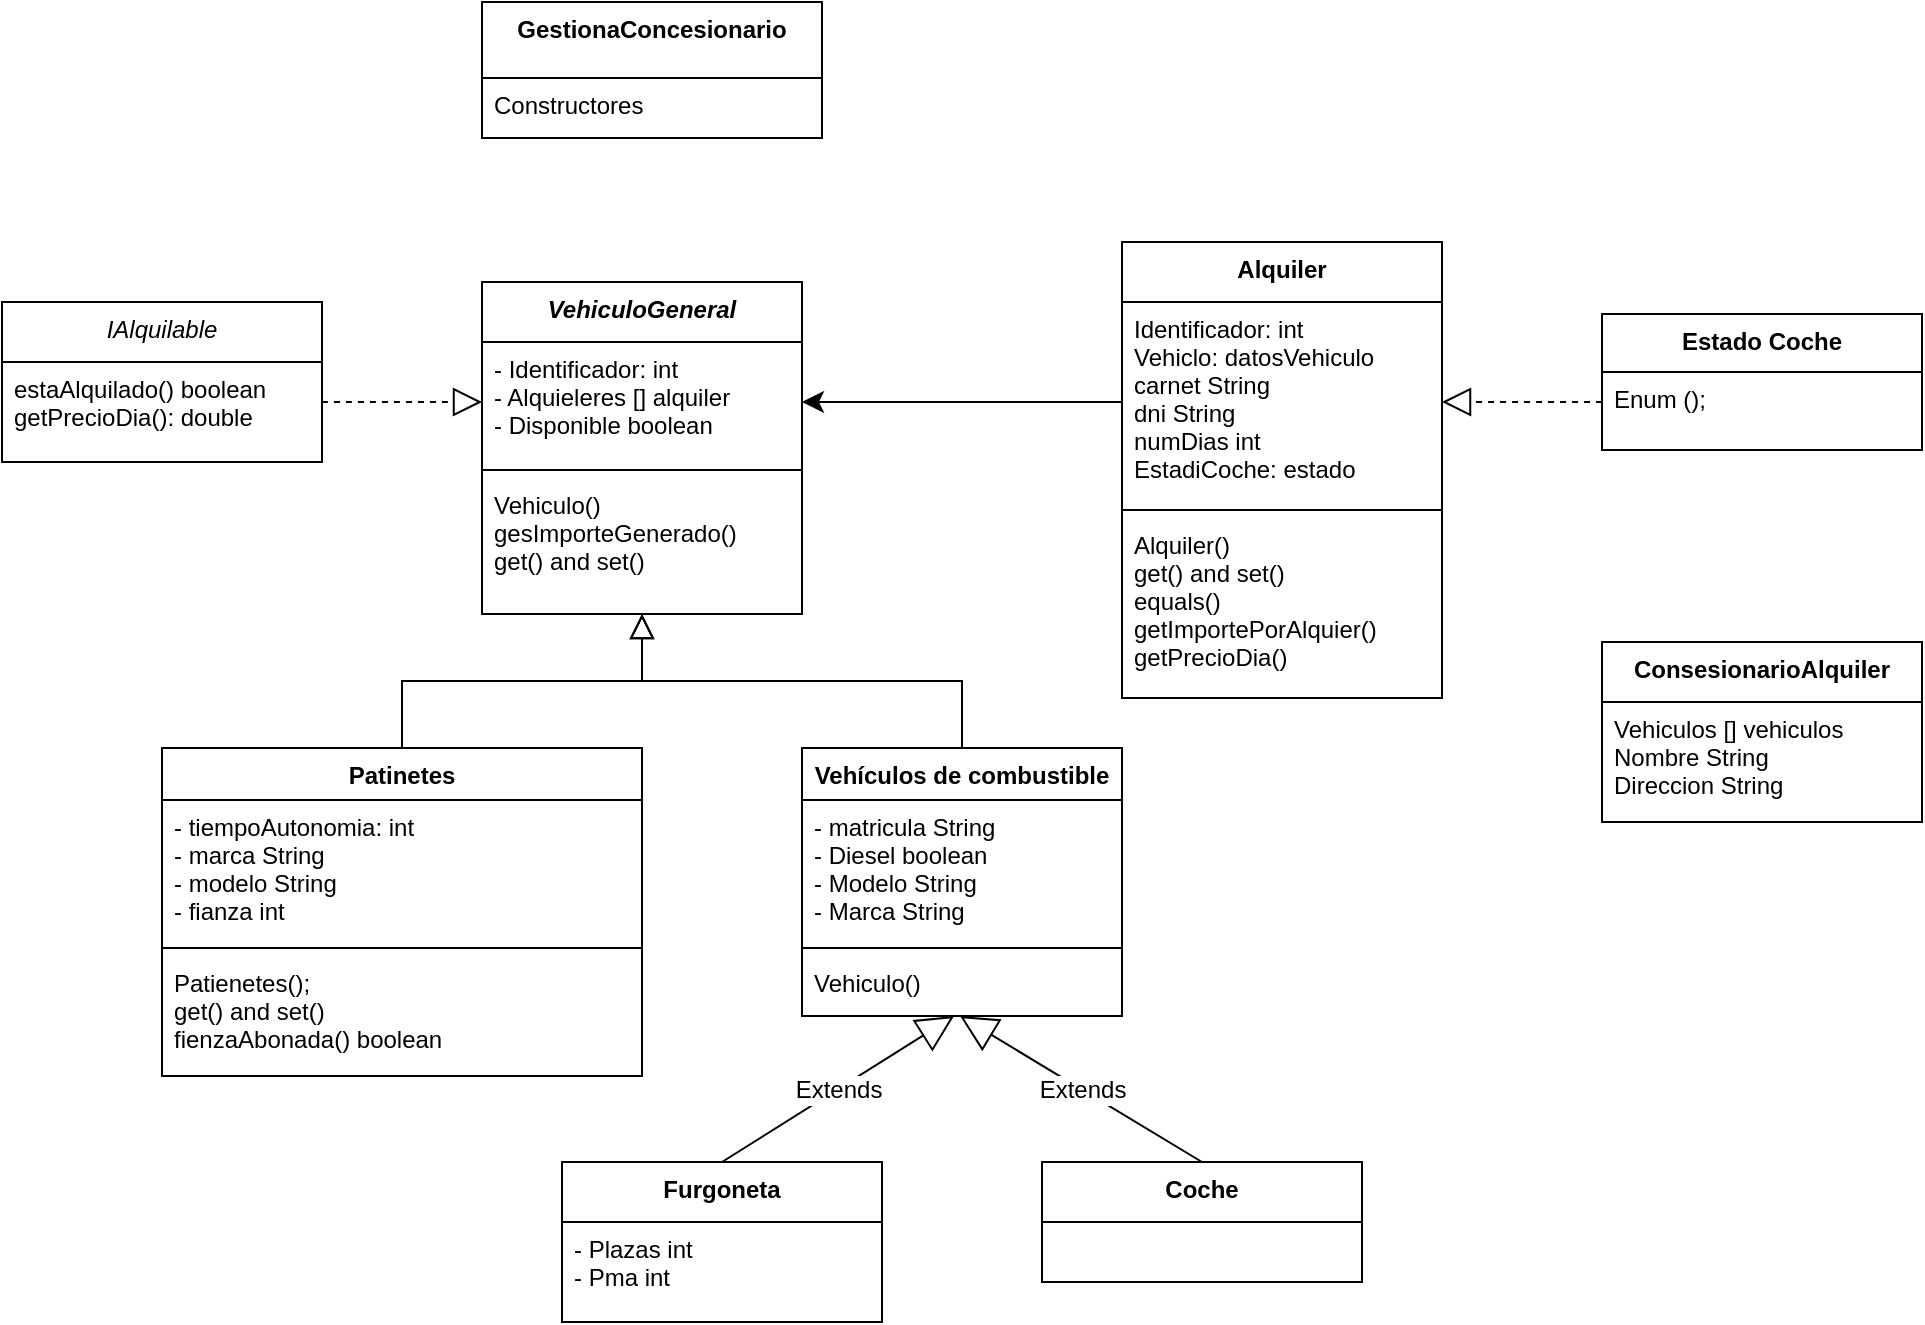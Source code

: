 <mxfile version="26.1.1">
  <diagram id="C5RBs43oDa-KdzZeNtuy" name="Page-1">
    <mxGraphModel dx="712" dy="787" grid="1" gridSize="10" guides="1" tooltips="1" connect="1" arrows="1" fold="1" page="1" pageScale="1" pageWidth="827" pageHeight="1169" math="0" shadow="0">
      <root>
        <mxCell id="WIyWlLk6GJQsqaUBKTNV-0" />
        <mxCell id="WIyWlLk6GJQsqaUBKTNV-1" parent="WIyWlLk6GJQsqaUBKTNV-0" />
        <mxCell id="zkfFHV4jXpPFQw0GAbJ--0" value="VehiculoGeneral" style="swimlane;fontStyle=3;align=center;verticalAlign=top;childLayout=stackLayout;horizontal=1;startSize=30;horizontalStack=0;resizeParent=1;resizeLast=0;collapsible=1;marginBottom=0;rounded=0;shadow=0;strokeWidth=1;autosize=1;" parent="WIyWlLk6GJQsqaUBKTNV-1" vertex="1">
          <mxGeometry x="320" y="220" width="160" height="166" as="geometry">
            <mxRectangle x="230" y="140" width="160" height="26" as="alternateBounds" />
          </mxGeometry>
        </mxCell>
        <mxCell id="zkfFHV4jXpPFQw0GAbJ--1" value="- Identificador: int&#xa;- Alquieleres [] alquiler&#xa;- Disponible boolean" style="text;align=left;verticalAlign=top;spacingLeft=4;spacingRight=4;overflow=hidden;rotatable=0;points=[[0,0.5],[1,0.5]];portConstraint=eastwest;autosize=1;" parent="zkfFHV4jXpPFQw0GAbJ--0" vertex="1">
          <mxGeometry y="30" width="160" height="60" as="geometry" />
        </mxCell>
        <mxCell id="zkfFHV4jXpPFQw0GAbJ--4" value="" style="line;html=1;strokeWidth=1;align=left;verticalAlign=middle;spacingTop=-1;spacingLeft=3;spacingRight=3;rotatable=0;labelPosition=right;points=[];portConstraint=eastwest;autosize=1;" parent="zkfFHV4jXpPFQw0GAbJ--0" vertex="1">
          <mxGeometry y="90" width="160" height="8" as="geometry" />
        </mxCell>
        <mxCell id="zkfFHV4jXpPFQw0GAbJ--5" value="Vehiculo()&#xa;gesImporteGenerado()&#xa;get() and set()" style="text;align=left;verticalAlign=top;spacingLeft=4;spacingRight=4;overflow=hidden;rotatable=0;points=[[0,0.5],[1,0.5]];portConstraint=eastwest;autosize=1;" parent="zkfFHV4jXpPFQw0GAbJ--0" vertex="1">
          <mxGeometry y="98" width="160" height="60" as="geometry" />
        </mxCell>
        <mxCell id="zkfFHV4jXpPFQw0GAbJ--6" value="Patinetes" style="swimlane;fontStyle=1;align=center;verticalAlign=top;childLayout=stackLayout;horizontal=1;startSize=26;horizontalStack=0;resizeParent=1;resizeLast=0;collapsible=1;marginBottom=0;rounded=0;shadow=0;strokeWidth=1;autosize=1;" parent="WIyWlLk6GJQsqaUBKTNV-1" vertex="1">
          <mxGeometry x="160" y="453" width="240" height="164" as="geometry">
            <mxRectangle x="130" y="380" width="160" height="26" as="alternateBounds" />
          </mxGeometry>
        </mxCell>
        <mxCell id="zkfFHV4jXpPFQw0GAbJ--7" value="- tiempoAutonomia: int&#xa;- marca String&#xa;- modelo String&#xa;- fianza int&#xa;" style="text;align=left;verticalAlign=top;spacingLeft=4;spacingRight=4;overflow=hidden;rotatable=0;points=[[0,0.5],[1,0.5]];portConstraint=eastwest;autosize=1;" parent="zkfFHV4jXpPFQw0GAbJ--6" vertex="1">
          <mxGeometry y="26" width="240" height="70" as="geometry" />
        </mxCell>
        <mxCell id="zkfFHV4jXpPFQw0GAbJ--9" value="" style="line;html=1;strokeWidth=1;align=left;verticalAlign=middle;spacingTop=-1;spacingLeft=3;spacingRight=3;rotatable=0;labelPosition=right;points=[];portConstraint=eastwest;autosize=1;" parent="zkfFHV4jXpPFQw0GAbJ--6" vertex="1">
          <mxGeometry y="96" width="240" height="8" as="geometry" />
        </mxCell>
        <mxCell id="zkfFHV4jXpPFQw0GAbJ--10" value="Patienetes();&#xa;get() and set()&#xa;fienzaAbonada() boolean" style="text;align=left;verticalAlign=top;spacingLeft=4;spacingRight=4;overflow=hidden;rotatable=0;points=[[0,0.5],[1,0.5]];portConstraint=eastwest;fontStyle=0;autosize=1;" parent="zkfFHV4jXpPFQw0GAbJ--6" vertex="1">
          <mxGeometry y="104" width="240" height="60" as="geometry" />
        </mxCell>
        <mxCell id="zkfFHV4jXpPFQw0GAbJ--12" value="" style="endArrow=block;endSize=10;endFill=0;shadow=0;strokeWidth=1;rounded=0;curved=0;edgeStyle=elbowEdgeStyle;elbow=vertical;" parent="WIyWlLk6GJQsqaUBKTNV-1" source="zkfFHV4jXpPFQw0GAbJ--6" target="zkfFHV4jXpPFQw0GAbJ--0" edge="1">
          <mxGeometry width="160" relative="1" as="geometry">
            <mxPoint x="300" y="303" as="sourcePoint" />
            <mxPoint x="300" y="303" as="targetPoint" />
          </mxGeometry>
        </mxCell>
        <mxCell id="zkfFHV4jXpPFQw0GAbJ--13" value="Vehículos de combustible" style="swimlane;fontStyle=1;align=center;verticalAlign=top;childLayout=stackLayout;horizontal=1;startSize=26;horizontalStack=0;resizeParent=1;resizeLast=0;collapsible=1;marginBottom=0;rounded=0;shadow=0;strokeWidth=1;autosize=1;" parent="WIyWlLk6GJQsqaUBKTNV-1" vertex="1">
          <mxGeometry x="480" y="453" width="160" height="134" as="geometry">
            <mxRectangle x="340" y="380" width="170" height="26" as="alternateBounds" />
          </mxGeometry>
        </mxCell>
        <mxCell id="zkfFHV4jXpPFQw0GAbJ--14" value="- matricula String&#xa;- Diesel boolean&#xa;- Modelo String&#xa;- Marca String" style="text;align=left;verticalAlign=top;spacingLeft=4;spacingRight=4;overflow=hidden;rotatable=0;points=[[0,0.5],[1,0.5]];portConstraint=eastwest;autosize=1;" parent="zkfFHV4jXpPFQw0GAbJ--13" vertex="1">
          <mxGeometry y="26" width="160" height="70" as="geometry" />
        </mxCell>
        <mxCell id="zkfFHV4jXpPFQw0GAbJ--15" value="" style="line;html=1;strokeWidth=1;align=left;verticalAlign=middle;spacingTop=-1;spacingLeft=3;spacingRight=3;rotatable=0;labelPosition=right;points=[];portConstraint=eastwest;autosize=1;" parent="zkfFHV4jXpPFQw0GAbJ--13" vertex="1">
          <mxGeometry y="96" width="160" height="8" as="geometry" />
        </mxCell>
        <mxCell id="L9SE7FAOHoo6X5DeBwWU-0" value="Vehiculo()" style="text;align=left;verticalAlign=top;spacingLeft=4;spacingRight=4;overflow=hidden;rotatable=0;points=[[0,0.5],[1,0.5]];portConstraint=eastwest;fontStyle=0;autosize=1;" vertex="1" parent="zkfFHV4jXpPFQw0GAbJ--13">
          <mxGeometry y="104" width="160" height="30" as="geometry" />
        </mxCell>
        <mxCell id="zkfFHV4jXpPFQw0GAbJ--16" value="" style="endArrow=block;endSize=10;endFill=0;shadow=0;strokeWidth=1;rounded=0;curved=0;edgeStyle=elbowEdgeStyle;elbow=vertical;" parent="WIyWlLk6GJQsqaUBKTNV-1" source="zkfFHV4jXpPFQw0GAbJ--13" target="zkfFHV4jXpPFQw0GAbJ--0" edge="1">
          <mxGeometry width="160" relative="1" as="geometry">
            <mxPoint x="310" y="473" as="sourcePoint" />
            <mxPoint x="410" y="371" as="targetPoint" />
          </mxGeometry>
        </mxCell>
        <mxCell id="L9SE7FAOHoo6X5DeBwWU-1" value="IAlquilable" style="swimlane;fontStyle=2;align=center;verticalAlign=top;childLayout=stackLayout;horizontal=1;startSize=30;horizontalStack=0;resizeParent=1;resizeLast=0;collapsible=1;marginBottom=0;rounded=0;shadow=0;strokeWidth=1;autosize=1;" vertex="1" parent="WIyWlLk6GJQsqaUBKTNV-1">
          <mxGeometry x="80" y="230" width="160" height="80" as="geometry">
            <mxRectangle x="230" y="140" width="160" height="26" as="alternateBounds" />
          </mxGeometry>
        </mxCell>
        <mxCell id="L9SE7FAOHoo6X5DeBwWU-2" value="estaAlquilado() boolean&#xa;getPrecioDia(): double" style="text;align=left;verticalAlign=top;spacingLeft=4;spacingRight=4;overflow=hidden;rotatable=0;points=[[0,0.5],[1,0.5]];portConstraint=eastwest;autosize=1;" vertex="1" parent="L9SE7FAOHoo6X5DeBwWU-1">
          <mxGeometry y="30" width="160" height="40" as="geometry" />
        </mxCell>
        <mxCell id="L9SE7FAOHoo6X5DeBwWU-5" value="Furgoneta" style="swimlane;fontStyle=1;align=center;verticalAlign=top;childLayout=stackLayout;horizontal=1;startSize=30;horizontalStack=0;resizeParent=1;resizeLast=0;collapsible=1;marginBottom=0;rounded=0;shadow=0;strokeWidth=1;autosize=1;" vertex="1" parent="WIyWlLk6GJQsqaUBKTNV-1">
          <mxGeometry x="360" y="660" width="160" height="80" as="geometry">
            <mxRectangle x="340" y="380" width="170" height="26" as="alternateBounds" />
          </mxGeometry>
        </mxCell>
        <mxCell id="L9SE7FAOHoo6X5DeBwWU-6" value="- Plazas int&#xa;- Pma int" style="text;align=left;verticalAlign=top;spacingLeft=4;spacingRight=4;overflow=hidden;rotatable=0;points=[[0,0.5],[1,0.5]];portConstraint=eastwest;autosize=1;" vertex="1" parent="L9SE7FAOHoo6X5DeBwWU-5">
          <mxGeometry y="30" width="160" height="40" as="geometry" />
        </mxCell>
        <mxCell id="L9SE7FAOHoo6X5DeBwWU-11" value="" style="endArrow=block;dashed=1;endFill=0;endSize=12;html=1;rounded=0;fontSize=12;curved=1;exitX=1;exitY=0.5;exitDx=0;exitDy=0;entryX=0;entryY=0.5;entryDx=0;entryDy=0;" edge="1" parent="WIyWlLk6GJQsqaUBKTNV-1" source="L9SE7FAOHoo6X5DeBwWU-2" target="zkfFHV4jXpPFQw0GAbJ--1">
          <mxGeometry width="160" relative="1" as="geometry">
            <mxPoint x="130" y="360" as="sourcePoint" />
            <mxPoint x="290" y="360" as="targetPoint" />
          </mxGeometry>
        </mxCell>
        <mxCell id="L9SE7FAOHoo6X5DeBwWU-12" value="Alquiler" style="swimlane;fontStyle=1;align=center;verticalAlign=top;childLayout=stackLayout;horizontal=1;startSize=30;horizontalStack=0;resizeParent=1;resizeLast=0;collapsible=1;marginBottom=0;rounded=0;shadow=0;strokeWidth=1;autosize=1;" vertex="1" parent="WIyWlLk6GJQsqaUBKTNV-1">
          <mxGeometry x="640" y="200" width="160" height="228" as="geometry">
            <mxRectangle x="230" y="140" width="160" height="26" as="alternateBounds" />
          </mxGeometry>
        </mxCell>
        <mxCell id="L9SE7FAOHoo6X5DeBwWU-13" value="Identificador: int&#xa;Vehiclo: datosVehiculo&#xa;carnet String&#xa;dni String&#xa;numDias int&#xa;EstadiCoche: estado" style="text;align=left;verticalAlign=top;spacingLeft=4;spacingRight=4;overflow=hidden;rotatable=0;points=[[0,0.5],[1,0.5]];portConstraint=eastwest;autosize=1;" vertex="1" parent="L9SE7FAOHoo6X5DeBwWU-12">
          <mxGeometry y="30" width="160" height="100" as="geometry" />
        </mxCell>
        <mxCell id="L9SE7FAOHoo6X5DeBwWU-14" value="" style="line;html=1;strokeWidth=1;align=left;verticalAlign=middle;spacingTop=-1;spacingLeft=3;spacingRight=3;rotatable=0;labelPosition=right;points=[];portConstraint=eastwest;autosize=1;" vertex="1" parent="L9SE7FAOHoo6X5DeBwWU-12">
          <mxGeometry y="130" width="160" height="8" as="geometry" />
        </mxCell>
        <mxCell id="L9SE7FAOHoo6X5DeBwWU-15" value="Alquiler()&#xa;get() and set()&#xa;equals()&#xa;getImportePorAlquier()&#xa;getPrecioDia()" style="text;align=left;verticalAlign=top;spacingLeft=4;spacingRight=4;overflow=hidden;rotatable=0;points=[[0,0.5],[1,0.5]];portConstraint=eastwest;autosize=1;" vertex="1" parent="L9SE7FAOHoo6X5DeBwWU-12">
          <mxGeometry y="138" width="160" height="90" as="geometry" />
        </mxCell>
        <mxCell id="L9SE7FAOHoo6X5DeBwWU-16" value="Coche" style="swimlane;fontStyle=1;align=center;verticalAlign=top;childLayout=stackLayout;horizontal=1;startSize=30;horizontalStack=0;resizeParent=1;resizeLast=0;collapsible=1;marginBottom=0;rounded=0;shadow=0;strokeWidth=1;autosize=1;" vertex="1" parent="WIyWlLk6GJQsqaUBKTNV-1">
          <mxGeometry x="600" y="660" width="160" height="60" as="geometry">
            <mxRectangle x="340" y="380" width="170" height="26" as="alternateBounds" />
          </mxGeometry>
        </mxCell>
        <mxCell id="L9SE7FAOHoo6X5DeBwWU-20" value="Estado Coche" style="swimlane;fontStyle=1;align=center;verticalAlign=top;childLayout=stackLayout;horizontal=1;startSize=29;horizontalStack=0;resizeParent=1;resizeLast=0;collapsible=1;marginBottom=0;rounded=0;shadow=0;strokeWidth=1;autosize=1;" vertex="1" parent="WIyWlLk6GJQsqaUBKTNV-1">
          <mxGeometry x="880" y="236" width="160" height="68" as="geometry">
            <mxRectangle x="340" y="380" width="170" height="26" as="alternateBounds" />
          </mxGeometry>
        </mxCell>
        <mxCell id="L9SE7FAOHoo6X5DeBwWU-21" value="Enum ();" style="text;align=left;verticalAlign=top;spacingLeft=4;spacingRight=4;overflow=hidden;rotatable=0;points=[[0,0.5],[1,0.5]];portConstraint=eastwest;autosize=1;" vertex="1" parent="L9SE7FAOHoo6X5DeBwWU-20">
          <mxGeometry y="29" width="160" height="30" as="geometry" />
        </mxCell>
        <mxCell id="L9SE7FAOHoo6X5DeBwWU-25" value="" style="endArrow=block;dashed=1;endFill=0;endSize=12;html=1;rounded=0;fontSize=12;curved=1;entryX=1;entryY=0.5;entryDx=0;entryDy=0;exitX=0;exitY=0.5;exitDx=0;exitDy=0;" edge="1" parent="WIyWlLk6GJQsqaUBKTNV-1" source="L9SE7FAOHoo6X5DeBwWU-21" target="L9SE7FAOHoo6X5DeBwWU-13">
          <mxGeometry width="160" relative="1" as="geometry">
            <mxPoint x="880" y="420" as="sourcePoint" />
            <mxPoint x="1040" y="420" as="targetPoint" />
          </mxGeometry>
        </mxCell>
        <mxCell id="L9SE7FAOHoo6X5DeBwWU-26" style="edgeStyle=none;curved=1;rounded=0;orthogonalLoop=1;jettySize=auto;html=1;entryX=1;entryY=0.5;entryDx=0;entryDy=0;fontSize=12;startSize=8;endSize=8;" edge="1" parent="WIyWlLk6GJQsqaUBKTNV-1" source="L9SE7FAOHoo6X5DeBwWU-13" target="zkfFHV4jXpPFQw0GAbJ--1">
          <mxGeometry relative="1" as="geometry" />
        </mxCell>
        <mxCell id="L9SE7FAOHoo6X5DeBwWU-27" value="Extends" style="endArrow=block;endSize=16;endFill=0;html=1;rounded=0;fontSize=12;curved=1;exitX=0.5;exitY=0;exitDx=0;exitDy=0;entryX=0.475;entryY=1;entryDx=0;entryDy=0;entryPerimeter=0;" edge="1" parent="WIyWlLk6GJQsqaUBKTNV-1" source="L9SE7FAOHoo6X5DeBwWU-5" target="L9SE7FAOHoo6X5DeBwWU-0">
          <mxGeometry width="160" relative="1" as="geometry">
            <mxPoint x="430" y="620" as="sourcePoint" />
            <mxPoint x="590" y="620" as="targetPoint" />
          </mxGeometry>
        </mxCell>
        <mxCell id="L9SE7FAOHoo6X5DeBwWU-28" value="Extends" style="endArrow=block;endSize=16;endFill=0;html=1;rounded=0;fontSize=12;curved=1;exitX=0.5;exitY=0;exitDx=0;exitDy=0;entryX=0.494;entryY=1;entryDx=0;entryDy=0;entryPerimeter=0;" edge="1" parent="WIyWlLk6GJQsqaUBKTNV-1" source="L9SE7FAOHoo6X5DeBwWU-16" target="L9SE7FAOHoo6X5DeBwWU-0">
          <mxGeometry width="160" relative="1" as="geometry">
            <mxPoint x="450" y="670" as="sourcePoint" />
            <mxPoint x="566" y="593" as="targetPoint" />
          </mxGeometry>
        </mxCell>
        <mxCell id="L9SE7FAOHoo6X5DeBwWU-31" value="ConsesionarioAlquiler" style="swimlane;fontStyle=1;align=center;verticalAlign=top;childLayout=stackLayout;horizontal=1;startSize=30;horizontalStack=0;resizeParent=1;resizeLast=0;collapsible=1;marginBottom=0;rounded=0;shadow=0;strokeWidth=1;autosize=1;" vertex="1" parent="WIyWlLk6GJQsqaUBKTNV-1">
          <mxGeometry x="880" y="400" width="160" height="90" as="geometry">
            <mxRectangle x="340" y="380" width="170" height="26" as="alternateBounds" />
          </mxGeometry>
        </mxCell>
        <mxCell id="L9SE7FAOHoo6X5DeBwWU-32" value="Vehiculos [] vehiculos&#xa;Nombre String&#xa;Direccion String&#xa;" style="text;align=left;verticalAlign=top;spacingLeft=4;spacingRight=4;overflow=hidden;rotatable=0;points=[[0,0.5],[1,0.5]];portConstraint=eastwest;autosize=1;" vertex="1" parent="L9SE7FAOHoo6X5DeBwWU-31">
          <mxGeometry y="30" width="160" height="60" as="geometry" />
        </mxCell>
        <mxCell id="L9SE7FAOHoo6X5DeBwWU-33" value="GestionaConcesionario" style="swimlane;fontStyle=1;align=center;verticalAlign=top;childLayout=stackLayout;horizontal=1;startSize=38;horizontalStack=0;resizeParent=1;resizeLast=0;collapsible=1;marginBottom=0;rounded=0;shadow=0;strokeWidth=1;autosize=1;" vertex="1" parent="WIyWlLk6GJQsqaUBKTNV-1">
          <mxGeometry x="320" y="80" width="170" height="68" as="geometry">
            <mxRectangle x="340" y="380" width="170" height="26" as="alternateBounds" />
          </mxGeometry>
        </mxCell>
        <mxCell id="L9SE7FAOHoo6X5DeBwWU-34" value="Constructores" style="text;align=left;verticalAlign=top;spacingLeft=4;spacingRight=4;overflow=hidden;rotatable=0;points=[[0,0.5],[1,0.5]];portConstraint=eastwest;autosize=1;" vertex="1" parent="L9SE7FAOHoo6X5DeBwWU-33">
          <mxGeometry y="38" width="170" height="30" as="geometry" />
        </mxCell>
      </root>
    </mxGraphModel>
  </diagram>
</mxfile>

